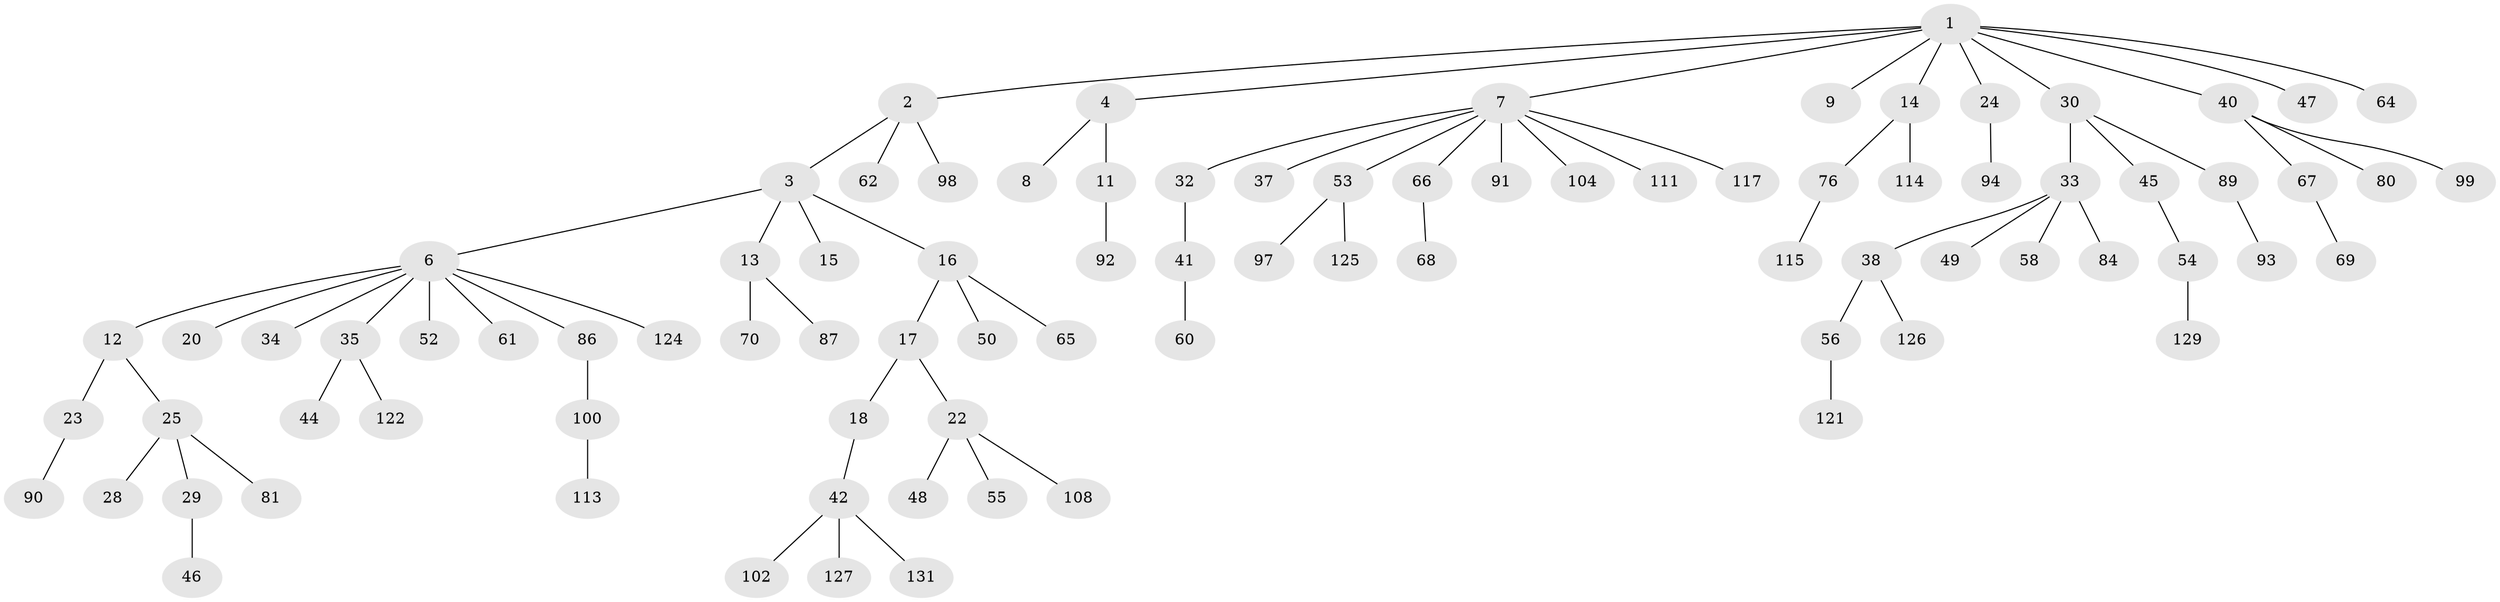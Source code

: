 // Generated by graph-tools (version 1.1) at 2025/52/02/27/25 19:52:13]
// undirected, 88 vertices, 87 edges
graph export_dot {
graph [start="1"]
  node [color=gray90,style=filled];
  1 [super="+5"];
  2 [super="+31"];
  3 [super="+88"];
  4 [super="+130"];
  6 [super="+19"];
  7 [super="+10"];
  8 [super="+109"];
  9 [super="+57"];
  11 [super="+21"];
  12 [super="+75"];
  13 [super="+74"];
  14;
  15 [super="+27"];
  16 [super="+119"];
  17;
  18 [super="+26"];
  20;
  22 [super="+83"];
  23 [super="+73"];
  24 [super="+59"];
  25 [super="+107"];
  28;
  29;
  30 [super="+39"];
  32 [super="+118"];
  33 [super="+82"];
  34 [super="+105"];
  35 [super="+36"];
  37 [super="+112"];
  38 [super="+43"];
  40 [super="+63"];
  41;
  42 [super="+51"];
  44;
  45 [super="+77"];
  46;
  47;
  48;
  49;
  50;
  52;
  53 [super="+78"];
  54;
  55 [super="+72"];
  56;
  58 [super="+95"];
  60 [super="+79"];
  61 [super="+123"];
  62;
  64 [super="+128"];
  65 [super="+120"];
  66 [super="+103"];
  67;
  68;
  69;
  70 [super="+71"];
  76;
  80 [super="+116"];
  81 [super="+85"];
  84 [super="+96"];
  86;
  87;
  89;
  90;
  91;
  92;
  93 [super="+101"];
  94;
  97 [super="+110"];
  98;
  99;
  100 [super="+106"];
  102;
  104;
  108;
  111;
  113;
  114;
  115 [super="+132"];
  117;
  121;
  122;
  124;
  125;
  126;
  127;
  129;
  131;
  1 -- 2;
  1 -- 4;
  1 -- 7;
  1 -- 9;
  1 -- 30;
  1 -- 40;
  1 -- 64;
  1 -- 24;
  1 -- 14;
  1 -- 47;
  2 -- 3;
  2 -- 62;
  2 -- 98;
  3 -- 6;
  3 -- 13;
  3 -- 15;
  3 -- 16;
  4 -- 8;
  4 -- 11;
  6 -- 12;
  6 -- 34;
  6 -- 52;
  6 -- 124;
  6 -- 35;
  6 -- 20;
  6 -- 86;
  6 -- 61;
  7 -- 111;
  7 -- 32;
  7 -- 66;
  7 -- 37;
  7 -- 104;
  7 -- 53;
  7 -- 117;
  7 -- 91;
  11 -- 92;
  12 -- 23;
  12 -- 25;
  13 -- 70;
  13 -- 87;
  14 -- 76;
  14 -- 114;
  16 -- 17;
  16 -- 50;
  16 -- 65;
  17 -- 18;
  17 -- 22;
  18 -- 42;
  22 -- 48;
  22 -- 55;
  22 -- 108;
  23 -- 90;
  24 -- 94;
  25 -- 28;
  25 -- 29;
  25 -- 81;
  29 -- 46;
  30 -- 33;
  30 -- 89;
  30 -- 45;
  32 -- 41;
  33 -- 38;
  33 -- 49;
  33 -- 58;
  33 -- 84;
  35 -- 122;
  35 -- 44;
  38 -- 126;
  38 -- 56;
  40 -- 80;
  40 -- 67;
  40 -- 99;
  41 -- 60;
  42 -- 102;
  42 -- 131;
  42 -- 127;
  45 -- 54;
  53 -- 97;
  53 -- 125;
  54 -- 129;
  56 -- 121;
  66 -- 68;
  67 -- 69;
  76 -- 115;
  86 -- 100;
  89 -- 93;
  100 -- 113;
}
